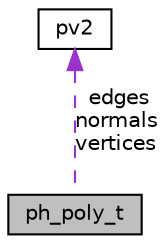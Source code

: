 digraph "ph_poly_t"
{
 // LATEX_PDF_SIZE
  edge [fontname="Helvetica",fontsize="10",labelfontname="Helvetica",labelfontsize="10"];
  node [fontname="Helvetica",fontsize="10",shape=record];
  Node1 [label="ph_poly_t",height=0.2,width=0.4,color="black", fillcolor="grey75", style="filled", fontcolor="black",tooltip="A polygon shape Must use CCW (counter-clockwise) winding."];
  Node2 -> Node1 [dir="back",color="darkorchid3",fontsize="10",style="dashed",label=" edges\nnormals\nvertices" ,fontname="Helvetica"];
  Node2 [label="pv2",height=0.2,width=0.4,color="black", fillcolor="white", style="filled",URL="$structpv2.html",tooltip="A 2D vector."];
}
